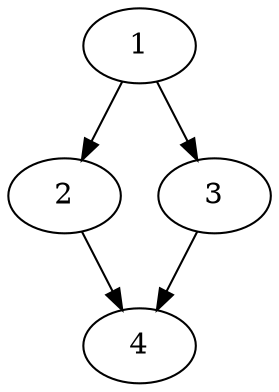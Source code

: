 digraph "smol_boi" {
    1 [Weight=3];
    2 [Weight=2];
    3 [Weight=3];
    4 [Weight=1];

    1 -> 2 [Weight=1];
    1 -> 3 [Weight=2];
    2 -> 4 [Weight=3];
    3 -> 4 [Weight=2];
}